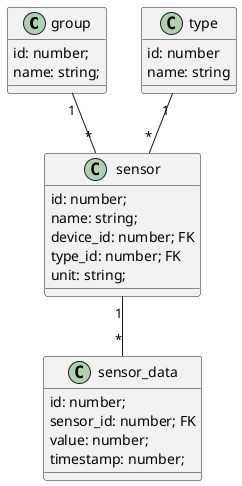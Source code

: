 @startuml
'to group stuff
class group{
 id: number;
 name: string;
}

class sensor{
 id: number;
 name: string;
 device_id: number; FK
 type_id: number; FK
 unit: string;
}

class sensor_data{
 id: number;
 sensor_id: number; FK
 value: number;
 timestamp: number;
}

'producer or consumer...
class type{
 id: number
 name: string
}


group "1" -- "*" sensor
sensor "1" -- "*" sensor_data
type "1" -- "*" sensor
@enduml